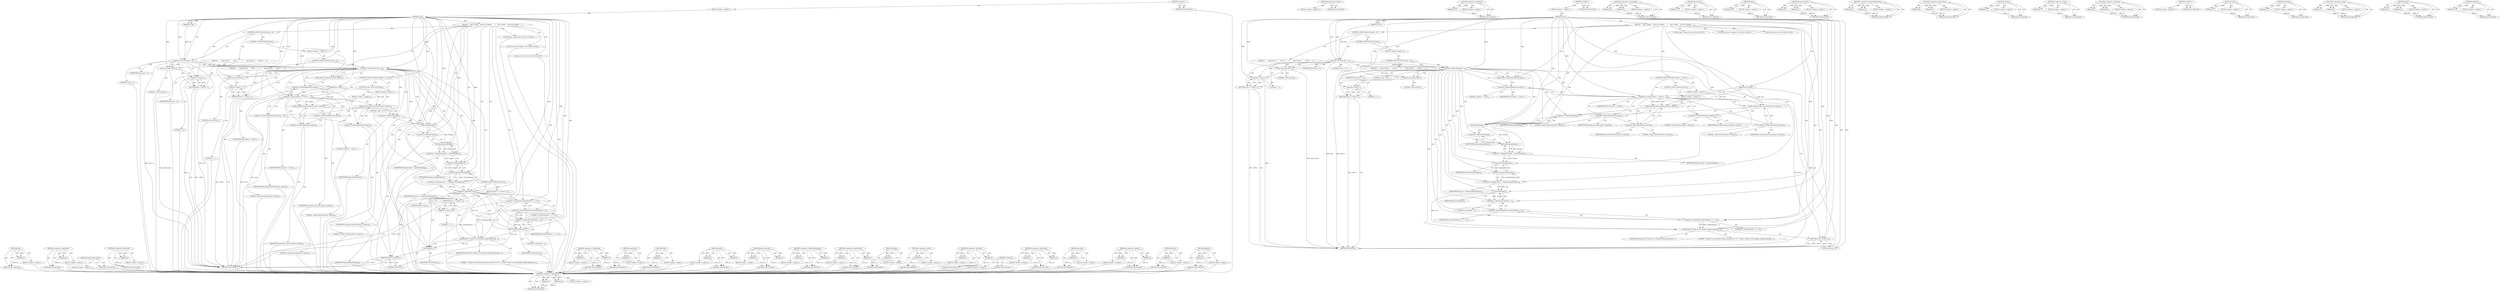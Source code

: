 digraph "gmtime" {
vulnerable_177 [label=<(METHOD,&lt;operator&gt;.subtraction)>];
vulnerable_178 [label=<(PARAM,p1)>];
vulnerable_179 [label=<(PARAM,p2)>];
vulnerable_180 [label=<(BLOCK,&lt;empty&gt;,&lt;empty&gt;)>];
vulnerable_181 [label=<(METHOD_RETURN,ANY)>];
vulnerable_134 [label=<(METHOD,build_needs_escape)>];
vulnerable_135 [label=<(BLOCK,&lt;empty&gt;,&lt;empty&gt;)>];
vulnerable_136 [label=<(METHOD_RETURN,ANY)>];
vulnerable_156 [label=<(METHOD,&lt;operator&gt;.addressOf)>];
vulnerable_157 [label=<(PARAM,p1)>];
vulnerable_158 [label=<(BLOCK,&lt;empty&gt;,&lt;empty&gt;)>];
vulnerable_159 [label=<(METHOD_RETURN,ANY)>];
vulnerable_6 [label=<(METHOD,&lt;global&gt;)<SUB>1</SUB>>];
vulnerable_7 [label=<(BLOCK,&lt;empty&gt;,&lt;empty&gt;)<SUB>1</SUB>>];
vulnerable_8 [label=<(METHOD,main)<SUB>1</SUB>>];
vulnerable_9 [label=<(PARAM,int argc)<SUB>1</SUB>>];
vulnerable_10 [label=<(PARAM,char *argv[])<SUB>1</SUB>>];
vulnerable_11 [label=<(BLOCK,{
    time_t timep;
    struct tm *timeptr;
   ...,{
    time_t timep;
    struct tm *timeptr;
   ...)<SUB>2</SUB>>];
vulnerable_12 [label="<(LOCAL,time_t timep: time_t)<SUB>3</SUB>>"];
vulnerable_13 [label="<(LOCAL,struct tm* timeptr: tm*)<SUB>4</SUB>>"];
vulnerable_14 [label="<(LOCAL,char* now: char*)<SUB>5</SUB>>"];
vulnerable_15 [label=<(CONTROL_STRUCTURE,IF,if (argc &lt; 3))<SUB>7</SUB>>];
vulnerable_16 [label=<(&lt;operator&gt;.lessThan,argc &lt; 3)<SUB>7</SUB>>];
vulnerable_17 [label=<(IDENTIFIER,argc,argc &lt; 3)<SUB>7</SUB>>];
vulnerable_18 [label=<(LITERAL,3,argc &lt; 3)<SUB>7</SUB>>];
vulnerable_19 [label=<(BLOCK,{
        send_error(1);
        return -1;
    },{
        send_error(1);
        return -1;
    })<SUB>7</SUB>>];
vulnerable_20 [label=<(send_error,send_error(1))<SUB>8</SUB>>];
vulnerable_21 [label=<(LITERAL,1,send_error(1))<SUB>8</SUB>>];
vulnerable_22 [label=<(RETURN,return -1;,return -1;)<SUB>9</SUB>>];
vulnerable_23 [label=<(&lt;operator&gt;.minus,-1)<SUB>9</SUB>>];
vulnerable_24 [label=<(LITERAL,1,-1)<SUB>9</SUB>>];
vulnerable_25 [label=<(CONTROL_STRUCTURE,ELSE,else)<SUB>10</SUB>>];
vulnerable_26 [label=<(BLOCK,&lt;empty&gt;,&lt;empty&gt;)<SUB>10</SUB>>];
vulnerable_27 [label=<(CONTROL_STRUCTURE,IF,if (argc &gt; 3))<SUB>10</SUB>>];
vulnerable_28 [label=<(&lt;operator&gt;.greaterThan,argc &gt; 3)<SUB>10</SUB>>];
vulnerable_29 [label=<(IDENTIFIER,argc,argc &gt; 3)<SUB>10</SUB>>];
vulnerable_30 [label=<(LITERAL,3,argc &gt; 3)<SUB>10</SUB>>];
vulnerable_31 [label=<(BLOCK,{
        send_error(5);
        return -1;
    },{
        send_error(5);
        return -1;
    })<SUB>10</SUB>>];
vulnerable_32 [label=<(send_error,send_error(5))<SUB>11</SUB>>];
vulnerable_33 [label=<(LITERAL,5,send_error(5))<SUB>11</SUB>>];
vulnerable_34 [label=<(RETURN,return -1;,return -1;)<SUB>12</SUB>>];
vulnerable_35 [label=<(&lt;operator&gt;.minus,-1)<SUB>12</SUB>>];
vulnerable_36 [label=<(LITERAL,1,-1)<SUB>12</SUB>>];
vulnerable_37 [label=<(build_needs_escape,build_needs_escape())<SUB>15</SUB>>];
vulnerable_38 [label=<(CONTROL_STRUCTURE,IF,if (argv[2] == NULL))<SUB>17</SUB>>];
vulnerable_39 [label=<(&lt;operator&gt;.equals,argv[2] == NULL)<SUB>17</SUB>>];
vulnerable_40 [label=<(&lt;operator&gt;.indirectIndexAccess,argv[2])<SUB>17</SUB>>];
vulnerable_41 [label=<(IDENTIFIER,argv,argv[2] == NULL)<SUB>17</SUB>>];
vulnerable_42 [label=<(LITERAL,2,argv[2] == NULL)<SUB>17</SUB>>];
vulnerable_43 [label=<(IDENTIFIER,NULL,argv[2] == NULL)<SUB>17</SUB>>];
vulnerable_44 [label=<(BLOCK,&lt;empty&gt;,&lt;empty&gt;)<SUB>18</SUB>>];
vulnerable_45 [label=<(index_directory,index_directory(argv[1], argv[1]))<SUB>18</SUB>>];
vulnerable_46 [label=<(&lt;operator&gt;.indirectIndexAccess,argv[1])<SUB>18</SUB>>];
vulnerable_47 [label=<(IDENTIFIER,argv,index_directory(argv[1], argv[1]))<SUB>18</SUB>>];
vulnerable_48 [label=<(LITERAL,1,index_directory(argv[1], argv[1]))<SUB>18</SUB>>];
vulnerable_49 [label=<(&lt;operator&gt;.indirectIndexAccess,argv[1])<SUB>18</SUB>>];
vulnerable_50 [label=<(IDENTIFIER,argv,index_directory(argv[1], argv[1]))<SUB>18</SUB>>];
vulnerable_51 [label=<(LITERAL,1,index_directory(argv[1], argv[1]))<SUB>18</SUB>>];
vulnerable_52 [label=<(CONTROL_STRUCTURE,ELSE,else)<SUB>20</SUB>>];
vulnerable_53 [label=<(BLOCK,&lt;empty&gt;,&lt;empty&gt;)<SUB>20</SUB>>];
vulnerable_54 [label=<(index_directory,index_directory(argv[1], argv[2]))<SUB>20</SUB>>];
vulnerable_55 [label=<(&lt;operator&gt;.indirectIndexAccess,argv[1])<SUB>20</SUB>>];
vulnerable_56 [label=<(IDENTIFIER,argv,index_directory(argv[1], argv[2]))<SUB>20</SUB>>];
vulnerable_57 [label=<(LITERAL,1,index_directory(argv[1], argv[2]))<SUB>20</SUB>>];
vulnerable_58 [label=<(&lt;operator&gt;.indirectIndexAccess,argv[2])<SUB>20</SUB>>];
vulnerable_59 [label=<(IDENTIFIER,argv,index_directory(argv[1], argv[2]))<SUB>20</SUB>>];
vulnerable_60 [label=<(LITERAL,2,index_directory(argv[1], argv[2]))<SUB>20</SUB>>];
vulnerable_61 [label=<(time,time(&amp;timep))<SUB>22</SUB>>];
vulnerable_62 [label=<(&lt;operator&gt;.addressOf,&amp;timep)<SUB>22</SUB>>];
vulnerable_63 [label=<(IDENTIFIER,timep,time(&amp;timep))<SUB>22</SUB>>];
vulnerable_64 [label=<(&lt;operator&gt;.assignment,timeptr = gmtime(&amp;timep))<SUB>26</SUB>>];
vulnerable_65 [label=<(IDENTIFIER,timeptr,timeptr = gmtime(&amp;timep))<SUB>26</SUB>>];
vulnerable_66 [label=<(gmtime,gmtime(&amp;timep))<SUB>26</SUB>>];
vulnerable_67 [label=<(&lt;operator&gt;.addressOf,&amp;timep)<SUB>26</SUB>>];
vulnerable_68 [label=<(IDENTIFIER,timep,gmtime(&amp;timep))<SUB>26</SUB>>];
vulnerable_69 [label=<(&lt;operator&gt;.assignment,now = strdup(asctime(timeptr)))<SUB>28</SUB>>];
vulnerable_70 [label=<(IDENTIFIER,now,now = strdup(asctime(timeptr)))<SUB>28</SUB>>];
vulnerable_71 [label=<(strdup,strdup(asctime(timeptr)))<SUB>28</SUB>>];
vulnerable_72 [label=<(asctime,asctime(timeptr))<SUB>28</SUB>>];
vulnerable_73 [label=<(IDENTIFIER,timeptr,asctime(timeptr))<SUB>28</SUB>>];
vulnerable_74 [label=<(&lt;operator&gt;.assignment,now[strlen(now) - 1] = '\0')<SUB>29</SUB>>];
vulnerable_75 [label=<(&lt;operator&gt;.indirectIndexAccess,now[strlen(now) - 1])<SUB>29</SUB>>];
vulnerable_76 [label=<(IDENTIFIER,now,now[strlen(now) - 1] = '\0')<SUB>29</SUB>>];
vulnerable_77 [label=<(&lt;operator&gt;.subtraction,strlen(now) - 1)<SUB>29</SUB>>];
vulnerable_78 [label=<(strlen,strlen(now))<SUB>29</SUB>>];
vulnerable_79 [label=<(IDENTIFIER,now,strlen(now))<SUB>29</SUB>>];
vulnerable_80 [label=<(LITERAL,1,strlen(now) - 1)<SUB>29</SUB>>];
vulnerable_81 [label=<(LITERAL,'\0',now[strlen(now) - 1] = '\0')<SUB>29</SUB>>];
vulnerable_82 [label=<(printf,printf(&quot;&lt;/table&gt;\n&lt;hr noshade&gt;\nIndex generated...)<SUB>35</SUB>>];
vulnerable_83 [label=<(LITERAL,&quot;&lt;/table&gt;\n&lt;hr noshade&gt;\nIndex generated %s UTC...,printf(&quot;&lt;/table&gt;\n&lt;hr noshade&gt;\nIndex generated...)<SUB>35</SUB>>];
vulnerable_84 [label=<(IDENTIFIER,now,printf(&quot;&lt;/table&gt;\n&lt;hr noshade&gt;\nIndex generated...)<SUB>37</SUB>>];
vulnerable_85 [label=<(RETURN,return 0;,return 0;)<SUB>39</SUB>>];
vulnerable_86 [label=<(LITERAL,0,return 0;)<SUB>39</SUB>>];
vulnerable_87 [label=<(METHOD_RETURN,int)<SUB>1</SUB>>];
vulnerable_89 [label=<(METHOD_RETURN,ANY)<SUB>1</SUB>>];
vulnerable_160 [label=<(METHOD,&lt;operator&gt;.assignment)>];
vulnerable_161 [label=<(PARAM,p1)>];
vulnerable_162 [label=<(PARAM,p2)>];
vulnerable_163 [label=<(BLOCK,&lt;empty&gt;,&lt;empty&gt;)>];
vulnerable_164 [label=<(METHOD_RETURN,ANY)>];
vulnerable_121 [label=<(METHOD,send_error)>];
vulnerable_122 [label=<(PARAM,p1)>];
vulnerable_123 [label=<(BLOCK,&lt;empty&gt;,&lt;empty&gt;)>];
vulnerable_124 [label=<(METHOD_RETURN,ANY)>];
vulnerable_152 [label=<(METHOD,time)>];
vulnerable_153 [label=<(PARAM,p1)>];
vulnerable_154 [label=<(BLOCK,&lt;empty&gt;,&lt;empty&gt;)>];
vulnerable_155 [label=<(METHOD_RETURN,ANY)>];
vulnerable_147 [label=<(METHOD,index_directory)>];
vulnerable_148 [label=<(PARAM,p1)>];
vulnerable_149 [label=<(PARAM,p2)>];
vulnerable_150 [label=<(BLOCK,&lt;empty&gt;,&lt;empty&gt;)>];
vulnerable_151 [label=<(METHOD_RETURN,ANY)>];
vulnerable_142 [label=<(METHOD,&lt;operator&gt;.indirectIndexAccess)>];
vulnerable_143 [label=<(PARAM,p1)>];
vulnerable_144 [label=<(PARAM,p2)>];
vulnerable_145 [label=<(BLOCK,&lt;empty&gt;,&lt;empty&gt;)>];
vulnerable_146 [label=<(METHOD_RETURN,ANY)>];
vulnerable_129 [label=<(METHOD,&lt;operator&gt;.greaterThan)>];
vulnerable_130 [label=<(PARAM,p1)>];
vulnerable_131 [label=<(PARAM,p2)>];
vulnerable_132 [label=<(BLOCK,&lt;empty&gt;,&lt;empty&gt;)>];
vulnerable_133 [label=<(METHOD_RETURN,ANY)>];
vulnerable_169 [label=<(METHOD,strdup)>];
vulnerable_170 [label=<(PARAM,p1)>];
vulnerable_171 [label=<(BLOCK,&lt;empty&gt;,&lt;empty&gt;)>];
vulnerable_172 [label=<(METHOD_RETURN,ANY)>];
vulnerable_125 [label=<(METHOD,&lt;operator&gt;.minus)>];
vulnerable_126 [label=<(PARAM,p1)>];
vulnerable_127 [label=<(BLOCK,&lt;empty&gt;,&lt;empty&gt;)>];
vulnerable_128 [label=<(METHOD_RETURN,ANY)>];
vulnerable_116 [label=<(METHOD,&lt;operator&gt;.lessThan)>];
vulnerable_117 [label=<(PARAM,p1)>];
vulnerable_118 [label=<(PARAM,p2)>];
vulnerable_119 [label=<(BLOCK,&lt;empty&gt;,&lt;empty&gt;)>];
vulnerable_120 [label=<(METHOD_RETURN,ANY)>];
vulnerable_110 [label=<(METHOD,&lt;global&gt;)<SUB>1</SUB>>];
vulnerable_111 [label=<(BLOCK,&lt;empty&gt;,&lt;empty&gt;)>];
vulnerable_112 [label=<(METHOD_RETURN,ANY)>];
vulnerable_182 [label=<(METHOD,strlen)>];
vulnerable_183 [label=<(PARAM,p1)>];
vulnerable_184 [label=<(BLOCK,&lt;empty&gt;,&lt;empty&gt;)>];
vulnerable_185 [label=<(METHOD_RETURN,ANY)>];
vulnerable_173 [label=<(METHOD,asctime)>];
vulnerable_174 [label=<(PARAM,p1)>];
vulnerable_175 [label=<(BLOCK,&lt;empty&gt;,&lt;empty&gt;)>];
vulnerable_176 [label=<(METHOD_RETURN,ANY)>];
vulnerable_137 [label=<(METHOD,&lt;operator&gt;.equals)>];
vulnerable_138 [label=<(PARAM,p1)>];
vulnerable_139 [label=<(PARAM,p2)>];
vulnerable_140 [label=<(BLOCK,&lt;empty&gt;,&lt;empty&gt;)>];
vulnerable_141 [label=<(METHOD_RETURN,ANY)>];
vulnerable_186 [label=<(METHOD,printf)>];
vulnerable_187 [label=<(PARAM,p1)>];
vulnerable_188 [label=<(PARAM,p2)>];
vulnerable_189 [label=<(BLOCK,&lt;empty&gt;,&lt;empty&gt;)>];
vulnerable_190 [label=<(METHOD_RETURN,ANY)>];
vulnerable_165 [label=<(METHOD,gmtime)>];
vulnerable_166 [label=<(PARAM,p1)>];
vulnerable_167 [label=<(BLOCK,&lt;empty&gt;,&lt;empty&gt;)>];
vulnerable_168 [label=<(METHOD_RETURN,ANY)>];
fixed_204 [label=<(METHOD,free)>];
fixed_205 [label=<(PARAM,p1)>];
fixed_206 [label=<(BLOCK,&lt;empty&gt;,&lt;empty&gt;)>];
fixed_207 [label=<(METHOD_RETURN,ANY)>];
fixed_186 [label=<(METHOD,&lt;operator&gt;.logicalNot)>];
fixed_187 [label=<(PARAM,p1)>];
fixed_188 [label=<(BLOCK,&lt;empty&gt;,&lt;empty&gt;)>];
fixed_189 [label=<(METHOD_RETURN,ANY)>];
fixed_143 [label=<(METHOD,build_needs_escape)>];
fixed_144 [label=<(BLOCK,&lt;empty&gt;,&lt;empty&gt;)>];
fixed_145 [label=<(METHOD_RETURN,ANY)>];
fixed_165 [label=<(METHOD,&lt;operator&gt;.addressOf)>];
fixed_166 [label=<(PARAM,p1)>];
fixed_167 [label=<(BLOCK,&lt;empty&gt;,&lt;empty&gt;)>];
fixed_168 [label=<(METHOD_RETURN,ANY)>];
fixed_6 [label=<(METHOD,&lt;global&gt;)<SUB>1</SUB>>];
fixed_7 [label=<(BLOCK,&lt;empty&gt;,&lt;empty&gt;)<SUB>1</SUB>>];
fixed_8 [label=<(METHOD,main)<SUB>1</SUB>>];
fixed_9 [label=<(PARAM,int argc)<SUB>1</SUB>>];
fixed_10 [label=<(PARAM,char *argv[])<SUB>1</SUB>>];
fixed_11 [label=<(BLOCK,{
    time_t timep;
    struct tm *timeptr;
   ...,{
    time_t timep;
    struct tm *timeptr;
   ...)<SUB>2</SUB>>];
fixed_12 [label="<(LOCAL,time_t timep: time_t)<SUB>3</SUB>>"];
fixed_13 [label="<(LOCAL,struct tm* timeptr: tm*)<SUB>4</SUB>>"];
fixed_14 [label="<(LOCAL,char* now: char*)<SUB>5</SUB>>"];
fixed_15 [label=<(CONTROL_STRUCTURE,IF,if (argc &lt; 3))<SUB>7</SUB>>];
fixed_16 [label=<(&lt;operator&gt;.lessThan,argc &lt; 3)<SUB>7</SUB>>];
fixed_17 [label=<(IDENTIFIER,argc,argc &lt; 3)<SUB>7</SUB>>];
fixed_18 [label=<(LITERAL,3,argc &lt; 3)<SUB>7</SUB>>];
fixed_19 [label=<(BLOCK,{
        send_error(1);
        return -1;
    },{
        send_error(1);
        return -1;
    })<SUB>7</SUB>>];
fixed_20 [label=<(send_error,send_error(1))<SUB>8</SUB>>];
fixed_21 [label=<(LITERAL,1,send_error(1))<SUB>8</SUB>>];
fixed_22 [label=<(RETURN,return -1;,return -1;)<SUB>9</SUB>>];
fixed_23 [label=<(&lt;operator&gt;.minus,-1)<SUB>9</SUB>>];
fixed_24 [label=<(LITERAL,1,-1)<SUB>9</SUB>>];
fixed_25 [label=<(CONTROL_STRUCTURE,ELSE,else)<SUB>10</SUB>>];
fixed_26 [label=<(BLOCK,&lt;empty&gt;,&lt;empty&gt;)<SUB>10</SUB>>];
fixed_27 [label=<(CONTROL_STRUCTURE,IF,if (argc &gt; 3))<SUB>10</SUB>>];
fixed_28 [label=<(&lt;operator&gt;.greaterThan,argc &gt; 3)<SUB>10</SUB>>];
fixed_29 [label=<(IDENTIFIER,argc,argc &gt; 3)<SUB>10</SUB>>];
fixed_30 [label=<(LITERAL,3,argc &gt; 3)<SUB>10</SUB>>];
fixed_31 [label=<(BLOCK,{
        send_error(5);
        return -1;
    },{
        send_error(5);
        return -1;
    })<SUB>10</SUB>>];
fixed_32 [label=<(send_error,send_error(5))<SUB>11</SUB>>];
fixed_33 [label=<(LITERAL,5,send_error(5))<SUB>11</SUB>>];
fixed_34 [label=<(RETURN,return -1;,return -1;)<SUB>12</SUB>>];
fixed_35 [label=<(&lt;operator&gt;.minus,-1)<SUB>12</SUB>>];
fixed_36 [label=<(LITERAL,1,-1)<SUB>12</SUB>>];
fixed_37 [label=<(build_needs_escape,build_needs_escape())<SUB>15</SUB>>];
fixed_38 [label=<(CONTROL_STRUCTURE,IF,if (argv[2] == NULL))<SUB>17</SUB>>];
fixed_39 [label=<(&lt;operator&gt;.equals,argv[2] == NULL)<SUB>17</SUB>>];
fixed_40 [label=<(&lt;operator&gt;.indirectIndexAccess,argv[2])<SUB>17</SUB>>];
fixed_41 [label=<(IDENTIFIER,argv,argv[2] == NULL)<SUB>17</SUB>>];
fixed_42 [label=<(LITERAL,2,argv[2] == NULL)<SUB>17</SUB>>];
fixed_43 [label=<(IDENTIFIER,NULL,argv[2] == NULL)<SUB>17</SUB>>];
fixed_44 [label=<(BLOCK,&lt;empty&gt;,&lt;empty&gt;)<SUB>18</SUB>>];
fixed_45 [label=<(index_directory,index_directory(argv[1], argv[1]))<SUB>18</SUB>>];
fixed_46 [label=<(&lt;operator&gt;.indirectIndexAccess,argv[1])<SUB>18</SUB>>];
fixed_47 [label=<(IDENTIFIER,argv,index_directory(argv[1], argv[1]))<SUB>18</SUB>>];
fixed_48 [label=<(LITERAL,1,index_directory(argv[1], argv[1]))<SUB>18</SUB>>];
fixed_49 [label=<(&lt;operator&gt;.indirectIndexAccess,argv[1])<SUB>18</SUB>>];
fixed_50 [label=<(IDENTIFIER,argv,index_directory(argv[1], argv[1]))<SUB>18</SUB>>];
fixed_51 [label=<(LITERAL,1,index_directory(argv[1], argv[1]))<SUB>18</SUB>>];
fixed_52 [label=<(CONTROL_STRUCTURE,ELSE,else)<SUB>20</SUB>>];
fixed_53 [label=<(BLOCK,&lt;empty&gt;,&lt;empty&gt;)<SUB>20</SUB>>];
fixed_54 [label=<(index_directory,index_directory(argv[1], argv[2]))<SUB>20</SUB>>];
fixed_55 [label=<(&lt;operator&gt;.indirectIndexAccess,argv[1])<SUB>20</SUB>>];
fixed_56 [label=<(IDENTIFIER,argv,index_directory(argv[1], argv[2]))<SUB>20</SUB>>];
fixed_57 [label=<(LITERAL,1,index_directory(argv[1], argv[2]))<SUB>20</SUB>>];
fixed_58 [label=<(&lt;operator&gt;.indirectIndexAccess,argv[2])<SUB>20</SUB>>];
fixed_59 [label=<(IDENTIFIER,argv,index_directory(argv[1], argv[2]))<SUB>20</SUB>>];
fixed_60 [label=<(LITERAL,2,index_directory(argv[1], argv[2]))<SUB>20</SUB>>];
fixed_61 [label=<(time,time(&amp;timep))<SUB>22</SUB>>];
fixed_62 [label=<(&lt;operator&gt;.addressOf,&amp;timep)<SUB>22</SUB>>];
fixed_63 [label=<(IDENTIFIER,timep,time(&amp;timep))<SUB>22</SUB>>];
fixed_64 [label=<(&lt;operator&gt;.assignment,timeptr = gmtime(&amp;timep))<SUB>26</SUB>>];
fixed_65 [label=<(IDENTIFIER,timeptr,timeptr = gmtime(&amp;timep))<SUB>26</SUB>>];
fixed_66 [label=<(gmtime,gmtime(&amp;timep))<SUB>26</SUB>>];
fixed_67 [label=<(&lt;operator&gt;.addressOf,&amp;timep)<SUB>26</SUB>>];
fixed_68 [label=<(IDENTIFIER,timep,gmtime(&amp;timep))<SUB>26</SUB>>];
fixed_69 [label=<(&lt;operator&gt;.assignment,now = strdup(asctime(timeptr)))<SUB>28</SUB>>];
fixed_70 [label=<(IDENTIFIER,now,now = strdup(asctime(timeptr)))<SUB>28</SUB>>];
fixed_71 [label=<(strdup,strdup(asctime(timeptr)))<SUB>28</SUB>>];
fixed_72 [label=<(asctime,asctime(timeptr))<SUB>28</SUB>>];
fixed_73 [label=<(IDENTIFIER,timeptr,asctime(timeptr))<SUB>28</SUB>>];
fixed_74 [label=<(CONTROL_STRUCTURE,IF,if (!now))<SUB>29</SUB>>];
fixed_75 [label=<(&lt;operator&gt;.logicalNot,!now)<SUB>29</SUB>>];
fixed_76 [label=<(IDENTIFIER,now,!now)<SUB>29</SUB>>];
fixed_77 [label=<(BLOCK,{
		return -1;
	},{
		return -1;
	})<SUB>29</SUB>>];
fixed_78 [label=<(RETURN,return -1;,return -1;)<SUB>30</SUB>>];
fixed_79 [label=<(&lt;operator&gt;.minus,-1)<SUB>30</SUB>>];
fixed_80 [label=<(LITERAL,1,-1)<SUB>30</SUB>>];
fixed_81 [label=<(&lt;operator&gt;.assignment,now[strlen(now) - 1] = '\0')<SUB>32</SUB>>];
fixed_82 [label=<(&lt;operator&gt;.indirectIndexAccess,now[strlen(now) - 1])<SUB>32</SUB>>];
fixed_83 [label=<(IDENTIFIER,now,now[strlen(now) - 1] = '\0')<SUB>32</SUB>>];
fixed_84 [label=<(&lt;operator&gt;.subtraction,strlen(now) - 1)<SUB>32</SUB>>];
fixed_85 [label=<(strlen,strlen(now))<SUB>32</SUB>>];
fixed_86 [label=<(IDENTIFIER,now,strlen(now))<SUB>32</SUB>>];
fixed_87 [label=<(LITERAL,1,strlen(now) - 1)<SUB>32</SUB>>];
fixed_88 [label=<(LITERAL,'\0',now[strlen(now) - 1] = '\0')<SUB>32</SUB>>];
fixed_89 [label=<(printf,printf(&quot;&lt;/table&gt;\n&lt;hr noshade&gt;\nIndex generated...)<SUB>38</SUB>>];
fixed_90 [label=<(LITERAL,&quot;&lt;/table&gt;\n&lt;hr noshade&gt;\nIndex generated %s UTC...,printf(&quot;&lt;/table&gt;\n&lt;hr noshade&gt;\nIndex generated...)<SUB>38</SUB>>];
fixed_91 [label=<(IDENTIFIER,now,printf(&quot;&lt;/table&gt;\n&lt;hr noshade&gt;\nIndex generated...)<SUB>40</SUB>>];
fixed_92 [label=<(free,free(now))<SUB>42</SUB>>];
fixed_93 [label=<(IDENTIFIER,now,free(now))<SUB>42</SUB>>];
fixed_94 [label=<(RETURN,return 0;,return 0;)<SUB>43</SUB>>];
fixed_95 [label=<(LITERAL,0,return 0;)<SUB>43</SUB>>];
fixed_96 [label=<(METHOD_RETURN,int)<SUB>1</SUB>>];
fixed_98 [label=<(METHOD_RETURN,ANY)<SUB>1</SUB>>];
fixed_169 [label=<(METHOD,&lt;operator&gt;.assignment)>];
fixed_170 [label=<(PARAM,p1)>];
fixed_171 [label=<(PARAM,p2)>];
fixed_172 [label=<(BLOCK,&lt;empty&gt;,&lt;empty&gt;)>];
fixed_173 [label=<(METHOD_RETURN,ANY)>];
fixed_130 [label=<(METHOD,send_error)>];
fixed_131 [label=<(PARAM,p1)>];
fixed_132 [label=<(BLOCK,&lt;empty&gt;,&lt;empty&gt;)>];
fixed_133 [label=<(METHOD_RETURN,ANY)>];
fixed_161 [label=<(METHOD,time)>];
fixed_162 [label=<(PARAM,p1)>];
fixed_163 [label=<(BLOCK,&lt;empty&gt;,&lt;empty&gt;)>];
fixed_164 [label=<(METHOD_RETURN,ANY)>];
fixed_199 [label=<(METHOD,printf)>];
fixed_200 [label=<(PARAM,p1)>];
fixed_201 [label=<(PARAM,p2)>];
fixed_202 [label=<(BLOCK,&lt;empty&gt;,&lt;empty&gt;)>];
fixed_203 [label=<(METHOD_RETURN,ANY)>];
fixed_156 [label=<(METHOD,index_directory)>];
fixed_157 [label=<(PARAM,p1)>];
fixed_158 [label=<(PARAM,p2)>];
fixed_159 [label=<(BLOCK,&lt;empty&gt;,&lt;empty&gt;)>];
fixed_160 [label=<(METHOD_RETURN,ANY)>];
fixed_151 [label=<(METHOD,&lt;operator&gt;.indirectIndexAccess)>];
fixed_152 [label=<(PARAM,p1)>];
fixed_153 [label=<(PARAM,p2)>];
fixed_154 [label=<(BLOCK,&lt;empty&gt;,&lt;empty&gt;)>];
fixed_155 [label=<(METHOD_RETURN,ANY)>];
fixed_138 [label=<(METHOD,&lt;operator&gt;.greaterThan)>];
fixed_139 [label=<(PARAM,p1)>];
fixed_140 [label=<(PARAM,p2)>];
fixed_141 [label=<(BLOCK,&lt;empty&gt;,&lt;empty&gt;)>];
fixed_142 [label=<(METHOD_RETURN,ANY)>];
fixed_178 [label=<(METHOD,strdup)>];
fixed_179 [label=<(PARAM,p1)>];
fixed_180 [label=<(BLOCK,&lt;empty&gt;,&lt;empty&gt;)>];
fixed_181 [label=<(METHOD_RETURN,ANY)>];
fixed_134 [label=<(METHOD,&lt;operator&gt;.minus)>];
fixed_135 [label=<(PARAM,p1)>];
fixed_136 [label=<(BLOCK,&lt;empty&gt;,&lt;empty&gt;)>];
fixed_137 [label=<(METHOD_RETURN,ANY)>];
fixed_125 [label=<(METHOD,&lt;operator&gt;.lessThan)>];
fixed_126 [label=<(PARAM,p1)>];
fixed_127 [label=<(PARAM,p2)>];
fixed_128 [label=<(BLOCK,&lt;empty&gt;,&lt;empty&gt;)>];
fixed_129 [label=<(METHOD_RETURN,ANY)>];
fixed_119 [label=<(METHOD,&lt;global&gt;)<SUB>1</SUB>>];
fixed_120 [label=<(BLOCK,&lt;empty&gt;,&lt;empty&gt;)>];
fixed_121 [label=<(METHOD_RETURN,ANY)>];
fixed_190 [label=<(METHOD,&lt;operator&gt;.subtraction)>];
fixed_191 [label=<(PARAM,p1)>];
fixed_192 [label=<(PARAM,p2)>];
fixed_193 [label=<(BLOCK,&lt;empty&gt;,&lt;empty&gt;)>];
fixed_194 [label=<(METHOD_RETURN,ANY)>];
fixed_182 [label=<(METHOD,asctime)>];
fixed_183 [label=<(PARAM,p1)>];
fixed_184 [label=<(BLOCK,&lt;empty&gt;,&lt;empty&gt;)>];
fixed_185 [label=<(METHOD_RETURN,ANY)>];
fixed_146 [label=<(METHOD,&lt;operator&gt;.equals)>];
fixed_147 [label=<(PARAM,p1)>];
fixed_148 [label=<(PARAM,p2)>];
fixed_149 [label=<(BLOCK,&lt;empty&gt;,&lt;empty&gt;)>];
fixed_150 [label=<(METHOD_RETURN,ANY)>];
fixed_195 [label=<(METHOD,strlen)>];
fixed_196 [label=<(PARAM,p1)>];
fixed_197 [label=<(BLOCK,&lt;empty&gt;,&lt;empty&gt;)>];
fixed_198 [label=<(METHOD_RETURN,ANY)>];
fixed_174 [label=<(METHOD,gmtime)>];
fixed_175 [label=<(PARAM,p1)>];
fixed_176 [label=<(BLOCK,&lt;empty&gt;,&lt;empty&gt;)>];
fixed_177 [label=<(METHOD_RETURN,ANY)>];
vulnerable_177 -> vulnerable_178  [key=0, label="AST: "];
vulnerable_177 -> vulnerable_178  [key=1, label="DDG: "];
vulnerable_177 -> vulnerable_180  [key=0, label="AST: "];
vulnerable_177 -> vulnerable_179  [key=0, label="AST: "];
vulnerable_177 -> vulnerable_179  [key=1, label="DDG: "];
vulnerable_177 -> vulnerable_181  [key=0, label="AST: "];
vulnerable_177 -> vulnerable_181  [key=1, label="CFG: "];
vulnerable_178 -> vulnerable_181  [key=0, label="DDG: p1"];
vulnerable_179 -> vulnerable_181  [key=0, label="DDG: p2"];
vulnerable_134 -> vulnerable_135  [key=0, label="AST: "];
vulnerable_134 -> vulnerable_136  [key=0, label="AST: "];
vulnerable_134 -> vulnerable_136  [key=1, label="CFG: "];
vulnerable_156 -> vulnerable_157  [key=0, label="AST: "];
vulnerable_156 -> vulnerable_157  [key=1, label="DDG: "];
vulnerable_156 -> vulnerable_158  [key=0, label="AST: "];
vulnerable_156 -> vulnerable_159  [key=0, label="AST: "];
vulnerable_156 -> vulnerable_159  [key=1, label="CFG: "];
vulnerable_157 -> vulnerable_159  [key=0, label="DDG: p1"];
vulnerable_6 -> vulnerable_7  [key=0, label="AST: "];
vulnerable_6 -> vulnerable_89  [key=0, label="AST: "];
vulnerable_6 -> vulnerable_89  [key=1, label="CFG: "];
vulnerable_7 -> vulnerable_8  [key=0, label="AST: "];
vulnerable_8 -> vulnerable_9  [key=0, label="AST: "];
vulnerable_8 -> vulnerable_9  [key=1, label="DDG: "];
vulnerable_8 -> vulnerable_10  [key=0, label="AST: "];
vulnerable_8 -> vulnerable_10  [key=1, label="DDG: "];
vulnerable_8 -> vulnerable_11  [key=0, label="AST: "];
vulnerable_8 -> vulnerable_87  [key=0, label="AST: "];
vulnerable_8 -> vulnerable_16  [key=0, label="CFG: "];
vulnerable_8 -> vulnerable_16  [key=1, label="DDG: "];
vulnerable_8 -> vulnerable_37  [key=0, label="DDG: "];
vulnerable_8 -> vulnerable_74  [key=0, label="DDG: "];
vulnerable_8 -> vulnerable_85  [key=0, label="DDG: "];
vulnerable_8 -> vulnerable_61  [key=0, label="DDG: "];
vulnerable_8 -> vulnerable_82  [key=0, label="DDG: "];
vulnerable_8 -> vulnerable_86  [key=0, label="DDG: "];
vulnerable_8 -> vulnerable_39  [key=0, label="DDG: "];
vulnerable_8 -> vulnerable_66  [key=0, label="DDG: "];
vulnerable_8 -> vulnerable_20  [key=0, label="DDG: "];
vulnerable_8 -> vulnerable_72  [key=0, label="DDG: "];
vulnerable_8 -> vulnerable_77  [key=0, label="DDG: "];
vulnerable_8 -> vulnerable_23  [key=0, label="DDG: "];
vulnerable_8 -> vulnerable_78  [key=0, label="DDG: "];
vulnerable_8 -> vulnerable_28  [key=0, label="DDG: "];
vulnerable_8 -> vulnerable_32  [key=0, label="DDG: "];
vulnerable_8 -> vulnerable_35  [key=0, label="DDG: "];
vulnerable_9 -> vulnerable_16  [key=0, label="DDG: argc"];
vulnerable_10 -> vulnerable_87  [key=0, label="DDG: argv"];
vulnerable_10 -> vulnerable_39  [key=0, label="DDG: argv"];
vulnerable_10 -> vulnerable_45  [key=0, label="DDG: argv"];
vulnerable_10 -> vulnerable_54  [key=0, label="DDG: argv"];
vulnerable_11 -> vulnerable_12  [key=0, label="AST: "];
vulnerable_11 -> vulnerable_13  [key=0, label="AST: "];
vulnerable_11 -> vulnerable_14  [key=0, label="AST: "];
vulnerable_11 -> vulnerable_15  [key=0, label="AST: "];
vulnerable_11 -> vulnerable_37  [key=0, label="AST: "];
vulnerable_11 -> vulnerable_38  [key=0, label="AST: "];
vulnerable_11 -> vulnerable_61  [key=0, label="AST: "];
vulnerable_11 -> vulnerable_64  [key=0, label="AST: "];
vulnerable_11 -> vulnerable_69  [key=0, label="AST: "];
vulnerable_11 -> vulnerable_74  [key=0, label="AST: "];
vulnerable_11 -> vulnerable_82  [key=0, label="AST: "];
vulnerable_11 -> vulnerable_85  [key=0, label="AST: "];
vulnerable_15 -> vulnerable_16  [key=0, label="AST: "];
vulnerable_15 -> vulnerable_19  [key=0, label="AST: "];
vulnerable_15 -> vulnerable_25  [key=0, label="AST: "];
vulnerable_16 -> vulnerable_17  [key=0, label="AST: "];
vulnerable_16 -> vulnerable_18  [key=0, label="AST: "];
vulnerable_16 -> vulnerable_20  [key=0, label="CFG: "];
vulnerable_16 -> vulnerable_20  [key=1, label="CDG: "];
vulnerable_16 -> vulnerable_28  [key=0, label="CFG: "];
vulnerable_16 -> vulnerable_28  [key=1, label="DDG: argc"];
vulnerable_16 -> vulnerable_28  [key=2, label="CDG: "];
vulnerable_16 -> vulnerable_87  [key=0, label="DDG: argc"];
vulnerable_16 -> vulnerable_87  [key=1, label="DDG: argc &lt; 3"];
vulnerable_16 -> vulnerable_22  [key=0, label="CDG: "];
vulnerable_16 -> vulnerable_23  [key=0, label="CDG: "];
vulnerable_19 -> vulnerable_20  [key=0, label="AST: "];
vulnerable_19 -> vulnerable_22  [key=0, label="AST: "];
vulnerable_20 -> vulnerable_21  [key=0, label="AST: "];
vulnerable_20 -> vulnerable_23  [key=0, label="CFG: "];
vulnerable_20 -> vulnerable_87  [key=0, label="DDG: send_error(1)"];
vulnerable_22 -> vulnerable_23  [key=0, label="AST: "];
vulnerable_22 -> vulnerable_87  [key=0, label="CFG: "];
vulnerable_22 -> vulnerable_87  [key=1, label="DDG: &lt;RET&gt;"];
vulnerable_23 -> vulnerable_24  [key=0, label="AST: "];
vulnerable_23 -> vulnerable_22  [key=0, label="CFG: "];
vulnerable_23 -> vulnerable_22  [key=1, label="DDG: -1"];
vulnerable_23 -> vulnerable_87  [key=0, label="DDG: -1"];
vulnerable_25 -> vulnerable_26  [key=0, label="AST: "];
vulnerable_26 -> vulnerable_27  [key=0, label="AST: "];
vulnerable_27 -> vulnerable_28  [key=0, label="AST: "];
vulnerable_27 -> vulnerable_31  [key=0, label="AST: "];
vulnerable_28 -> vulnerable_29  [key=0, label="AST: "];
vulnerable_28 -> vulnerable_30  [key=0, label="AST: "];
vulnerable_28 -> vulnerable_37  [key=0, label="CFG: "];
vulnerable_28 -> vulnerable_37  [key=1, label="CDG: "];
vulnerable_28 -> vulnerable_32  [key=0, label="CFG: "];
vulnerable_28 -> vulnerable_32  [key=1, label="CDG: "];
vulnerable_28 -> vulnerable_34  [key=0, label="CDG: "];
vulnerable_28 -> vulnerable_77  [key=0, label="CDG: "];
vulnerable_28 -> vulnerable_64  [key=0, label="CDG: "];
vulnerable_28 -> vulnerable_66  [key=0, label="CDG: "];
vulnerable_28 -> vulnerable_75  [key=0, label="CDG: "];
vulnerable_28 -> vulnerable_85  [key=0, label="CDG: "];
vulnerable_28 -> vulnerable_72  [key=0, label="CDG: "];
vulnerable_28 -> vulnerable_69  [key=0, label="CDG: "];
vulnerable_28 -> vulnerable_67  [key=0, label="CDG: "];
vulnerable_28 -> vulnerable_74  [key=0, label="CDG: "];
vulnerable_28 -> vulnerable_40  [key=0, label="CDG: "];
vulnerable_28 -> vulnerable_35  [key=0, label="CDG: "];
vulnerable_28 -> vulnerable_82  [key=0, label="CDG: "];
vulnerable_28 -> vulnerable_61  [key=0, label="CDG: "];
vulnerable_28 -> vulnerable_71  [key=0, label="CDG: "];
vulnerable_28 -> vulnerable_78  [key=0, label="CDG: "];
vulnerable_28 -> vulnerable_62  [key=0, label="CDG: "];
vulnerable_28 -> vulnerable_39  [key=0, label="CDG: "];
vulnerable_31 -> vulnerable_32  [key=0, label="AST: "];
vulnerable_31 -> vulnerable_34  [key=0, label="AST: "];
vulnerable_32 -> vulnerable_33  [key=0, label="AST: "];
vulnerable_32 -> vulnerable_35  [key=0, label="CFG: "];
vulnerable_34 -> vulnerable_35  [key=0, label="AST: "];
vulnerable_34 -> vulnerable_87  [key=0, label="CFG: "];
vulnerable_34 -> vulnerable_87  [key=1, label="DDG: &lt;RET&gt;"];
vulnerable_35 -> vulnerable_36  [key=0, label="AST: "];
vulnerable_35 -> vulnerable_34  [key=0, label="CFG: "];
vulnerable_35 -> vulnerable_34  [key=1, label="DDG: -1"];
vulnerable_37 -> vulnerable_40  [key=0, label="CFG: "];
vulnerable_38 -> vulnerable_39  [key=0, label="AST: "];
vulnerable_38 -> vulnerable_44  [key=0, label="AST: "];
vulnerable_38 -> vulnerable_52  [key=0, label="AST: "];
vulnerable_39 -> vulnerable_40  [key=0, label="AST: "];
vulnerable_39 -> vulnerable_43  [key=0, label="AST: "];
vulnerable_39 -> vulnerable_46  [key=0, label="CFG: "];
vulnerable_39 -> vulnerable_46  [key=1, label="CDG: "];
vulnerable_39 -> vulnerable_55  [key=0, label="CFG: "];
vulnerable_39 -> vulnerable_55  [key=1, label="CDG: "];
vulnerable_39 -> vulnerable_87  [key=0, label="DDG: NULL"];
vulnerable_39 -> vulnerable_54  [key=0, label="DDG: argv[2]"];
vulnerable_39 -> vulnerable_54  [key=1, label="CDG: "];
vulnerable_39 -> vulnerable_49  [key=0, label="CDG: "];
vulnerable_39 -> vulnerable_45  [key=0, label="CDG: "];
vulnerable_39 -> vulnerable_58  [key=0, label="CDG: "];
vulnerable_40 -> vulnerable_41  [key=0, label="AST: "];
vulnerable_40 -> vulnerable_42  [key=0, label="AST: "];
vulnerable_40 -> vulnerable_39  [key=0, label="CFG: "];
vulnerable_44 -> vulnerable_45  [key=0, label="AST: "];
vulnerable_45 -> vulnerable_46  [key=0, label="AST: "];
vulnerable_45 -> vulnerable_49  [key=0, label="AST: "];
vulnerable_45 -> vulnerable_62  [key=0, label="CFG: "];
vulnerable_46 -> vulnerable_47  [key=0, label="AST: "];
vulnerable_46 -> vulnerable_48  [key=0, label="AST: "];
vulnerable_46 -> vulnerable_49  [key=0, label="CFG: "];
vulnerable_49 -> vulnerable_50  [key=0, label="AST: "];
vulnerable_49 -> vulnerable_51  [key=0, label="AST: "];
vulnerable_49 -> vulnerable_45  [key=0, label="CFG: "];
vulnerable_52 -> vulnerable_53  [key=0, label="AST: "];
vulnerable_53 -> vulnerable_54  [key=0, label="AST: "];
vulnerable_54 -> vulnerable_55  [key=0, label="AST: "];
vulnerable_54 -> vulnerable_58  [key=0, label="AST: "];
vulnerable_54 -> vulnerable_62  [key=0, label="CFG: "];
vulnerable_55 -> vulnerable_56  [key=0, label="AST: "];
vulnerable_55 -> vulnerable_57  [key=0, label="AST: "];
vulnerable_55 -> vulnerable_58  [key=0, label="CFG: "];
vulnerable_58 -> vulnerable_59  [key=0, label="AST: "];
vulnerable_58 -> vulnerable_60  [key=0, label="AST: "];
vulnerable_58 -> vulnerable_54  [key=0, label="CFG: "];
vulnerable_61 -> vulnerable_62  [key=0, label="AST: "];
vulnerable_61 -> vulnerable_67  [key=0, label="CFG: "];
vulnerable_61 -> vulnerable_66  [key=0, label="DDG: &amp;timep"];
vulnerable_62 -> vulnerable_63  [key=0, label="AST: "];
vulnerable_62 -> vulnerable_61  [key=0, label="CFG: "];
vulnerable_64 -> vulnerable_65  [key=0, label="AST: "];
vulnerable_64 -> vulnerable_66  [key=0, label="AST: "];
vulnerable_64 -> vulnerable_72  [key=0, label="CFG: "];
vulnerable_64 -> vulnerable_72  [key=1, label="DDG: timeptr"];
vulnerable_66 -> vulnerable_67  [key=0, label="AST: "];
vulnerable_66 -> vulnerable_64  [key=0, label="CFG: "];
vulnerable_66 -> vulnerable_64  [key=1, label="DDG: &amp;timep"];
vulnerable_67 -> vulnerable_68  [key=0, label="AST: "];
vulnerable_67 -> vulnerable_66  [key=0, label="CFG: "];
vulnerable_69 -> vulnerable_70  [key=0, label="AST: "];
vulnerable_69 -> vulnerable_71  [key=0, label="AST: "];
vulnerable_69 -> vulnerable_78  [key=0, label="CFG: "];
vulnerable_69 -> vulnerable_78  [key=1, label="DDG: now"];
vulnerable_71 -> vulnerable_72  [key=0, label="AST: "];
vulnerable_71 -> vulnerable_69  [key=0, label="CFG: "];
vulnerable_71 -> vulnerable_69  [key=1, label="DDG: asctime(timeptr)"];
vulnerable_72 -> vulnerable_73  [key=0, label="AST: "];
vulnerable_72 -> vulnerable_71  [key=0, label="CFG: "];
vulnerable_72 -> vulnerable_71  [key=1, label="DDG: timeptr"];
vulnerable_74 -> vulnerable_75  [key=0, label="AST: "];
vulnerable_74 -> vulnerable_81  [key=0, label="AST: "];
vulnerable_74 -> vulnerable_82  [key=0, label="CFG: "];
vulnerable_74 -> vulnerable_82  [key=1, label="DDG: now[strlen(now) - 1]"];
vulnerable_75 -> vulnerable_76  [key=0, label="AST: "];
vulnerable_75 -> vulnerable_77  [key=0, label="AST: "];
vulnerable_75 -> vulnerable_74  [key=0, label="CFG: "];
vulnerable_77 -> vulnerable_78  [key=0, label="AST: "];
vulnerable_77 -> vulnerable_80  [key=0, label="AST: "];
vulnerable_77 -> vulnerable_75  [key=0, label="CFG: "];
vulnerable_78 -> vulnerable_79  [key=0, label="AST: "];
vulnerable_78 -> vulnerable_77  [key=0, label="CFG: "];
vulnerable_78 -> vulnerable_77  [key=1, label="DDG: now"];
vulnerable_78 -> vulnerable_82  [key=0, label="DDG: now"];
vulnerable_82 -> vulnerable_83  [key=0, label="AST: "];
vulnerable_82 -> vulnerable_84  [key=0, label="AST: "];
vulnerable_82 -> vulnerable_85  [key=0, label="CFG: "];
vulnerable_85 -> vulnerable_86  [key=0, label="AST: "];
vulnerable_85 -> vulnerable_87  [key=0, label="CFG: "];
vulnerable_85 -> vulnerable_87  [key=1, label="DDG: &lt;RET&gt;"];
vulnerable_86 -> vulnerable_85  [key=0, label="DDG: 0"];
vulnerable_160 -> vulnerable_161  [key=0, label="AST: "];
vulnerable_160 -> vulnerable_161  [key=1, label="DDG: "];
vulnerable_160 -> vulnerable_163  [key=0, label="AST: "];
vulnerable_160 -> vulnerable_162  [key=0, label="AST: "];
vulnerable_160 -> vulnerable_162  [key=1, label="DDG: "];
vulnerable_160 -> vulnerable_164  [key=0, label="AST: "];
vulnerable_160 -> vulnerable_164  [key=1, label="CFG: "];
vulnerable_161 -> vulnerable_164  [key=0, label="DDG: p1"];
vulnerable_162 -> vulnerable_164  [key=0, label="DDG: p2"];
vulnerable_121 -> vulnerable_122  [key=0, label="AST: "];
vulnerable_121 -> vulnerable_122  [key=1, label="DDG: "];
vulnerable_121 -> vulnerable_123  [key=0, label="AST: "];
vulnerable_121 -> vulnerable_124  [key=0, label="AST: "];
vulnerable_121 -> vulnerable_124  [key=1, label="CFG: "];
vulnerable_122 -> vulnerable_124  [key=0, label="DDG: p1"];
vulnerable_152 -> vulnerable_153  [key=0, label="AST: "];
vulnerable_152 -> vulnerable_153  [key=1, label="DDG: "];
vulnerable_152 -> vulnerable_154  [key=0, label="AST: "];
vulnerable_152 -> vulnerable_155  [key=0, label="AST: "];
vulnerable_152 -> vulnerable_155  [key=1, label="CFG: "];
vulnerable_153 -> vulnerable_155  [key=0, label="DDG: p1"];
vulnerable_147 -> vulnerable_148  [key=0, label="AST: "];
vulnerable_147 -> vulnerable_148  [key=1, label="DDG: "];
vulnerable_147 -> vulnerable_150  [key=0, label="AST: "];
vulnerable_147 -> vulnerable_149  [key=0, label="AST: "];
vulnerable_147 -> vulnerable_149  [key=1, label="DDG: "];
vulnerable_147 -> vulnerable_151  [key=0, label="AST: "];
vulnerable_147 -> vulnerable_151  [key=1, label="CFG: "];
vulnerable_148 -> vulnerable_151  [key=0, label="DDG: p1"];
vulnerable_149 -> vulnerable_151  [key=0, label="DDG: p2"];
vulnerable_142 -> vulnerable_143  [key=0, label="AST: "];
vulnerable_142 -> vulnerable_143  [key=1, label="DDG: "];
vulnerable_142 -> vulnerable_145  [key=0, label="AST: "];
vulnerable_142 -> vulnerable_144  [key=0, label="AST: "];
vulnerable_142 -> vulnerable_144  [key=1, label="DDG: "];
vulnerable_142 -> vulnerable_146  [key=0, label="AST: "];
vulnerable_142 -> vulnerable_146  [key=1, label="CFG: "];
vulnerable_143 -> vulnerable_146  [key=0, label="DDG: p1"];
vulnerable_144 -> vulnerable_146  [key=0, label="DDG: p2"];
vulnerable_129 -> vulnerable_130  [key=0, label="AST: "];
vulnerable_129 -> vulnerable_130  [key=1, label="DDG: "];
vulnerable_129 -> vulnerable_132  [key=0, label="AST: "];
vulnerable_129 -> vulnerable_131  [key=0, label="AST: "];
vulnerable_129 -> vulnerable_131  [key=1, label="DDG: "];
vulnerable_129 -> vulnerable_133  [key=0, label="AST: "];
vulnerable_129 -> vulnerable_133  [key=1, label="CFG: "];
vulnerable_130 -> vulnerable_133  [key=0, label="DDG: p1"];
vulnerable_131 -> vulnerable_133  [key=0, label="DDG: p2"];
vulnerable_169 -> vulnerable_170  [key=0, label="AST: "];
vulnerable_169 -> vulnerable_170  [key=1, label="DDG: "];
vulnerable_169 -> vulnerable_171  [key=0, label="AST: "];
vulnerable_169 -> vulnerable_172  [key=0, label="AST: "];
vulnerable_169 -> vulnerable_172  [key=1, label="CFG: "];
vulnerable_170 -> vulnerable_172  [key=0, label="DDG: p1"];
vulnerable_125 -> vulnerable_126  [key=0, label="AST: "];
vulnerable_125 -> vulnerable_126  [key=1, label="DDG: "];
vulnerable_125 -> vulnerable_127  [key=0, label="AST: "];
vulnerable_125 -> vulnerable_128  [key=0, label="AST: "];
vulnerable_125 -> vulnerable_128  [key=1, label="CFG: "];
vulnerable_126 -> vulnerable_128  [key=0, label="DDG: p1"];
vulnerable_116 -> vulnerable_117  [key=0, label="AST: "];
vulnerable_116 -> vulnerable_117  [key=1, label="DDG: "];
vulnerable_116 -> vulnerable_119  [key=0, label="AST: "];
vulnerable_116 -> vulnerable_118  [key=0, label="AST: "];
vulnerable_116 -> vulnerable_118  [key=1, label="DDG: "];
vulnerable_116 -> vulnerable_120  [key=0, label="AST: "];
vulnerable_116 -> vulnerable_120  [key=1, label="CFG: "];
vulnerable_117 -> vulnerable_120  [key=0, label="DDG: p1"];
vulnerable_118 -> vulnerable_120  [key=0, label="DDG: p2"];
vulnerable_110 -> vulnerable_111  [key=0, label="AST: "];
vulnerable_110 -> vulnerable_112  [key=0, label="AST: "];
vulnerable_110 -> vulnerable_112  [key=1, label="CFG: "];
vulnerable_182 -> vulnerable_183  [key=0, label="AST: "];
vulnerable_182 -> vulnerable_183  [key=1, label="DDG: "];
vulnerable_182 -> vulnerable_184  [key=0, label="AST: "];
vulnerable_182 -> vulnerable_185  [key=0, label="AST: "];
vulnerable_182 -> vulnerable_185  [key=1, label="CFG: "];
vulnerable_183 -> vulnerable_185  [key=0, label="DDG: p1"];
vulnerable_173 -> vulnerable_174  [key=0, label="AST: "];
vulnerable_173 -> vulnerable_174  [key=1, label="DDG: "];
vulnerable_173 -> vulnerable_175  [key=0, label="AST: "];
vulnerable_173 -> vulnerable_176  [key=0, label="AST: "];
vulnerable_173 -> vulnerable_176  [key=1, label="CFG: "];
vulnerable_174 -> vulnerable_176  [key=0, label="DDG: p1"];
vulnerable_137 -> vulnerable_138  [key=0, label="AST: "];
vulnerable_137 -> vulnerable_138  [key=1, label="DDG: "];
vulnerable_137 -> vulnerable_140  [key=0, label="AST: "];
vulnerable_137 -> vulnerable_139  [key=0, label="AST: "];
vulnerable_137 -> vulnerable_139  [key=1, label="DDG: "];
vulnerable_137 -> vulnerable_141  [key=0, label="AST: "];
vulnerable_137 -> vulnerable_141  [key=1, label="CFG: "];
vulnerable_138 -> vulnerable_141  [key=0, label="DDG: p1"];
vulnerable_139 -> vulnerable_141  [key=0, label="DDG: p2"];
vulnerable_186 -> vulnerable_187  [key=0, label="AST: "];
vulnerable_186 -> vulnerable_187  [key=1, label="DDG: "];
vulnerable_186 -> vulnerable_189  [key=0, label="AST: "];
vulnerable_186 -> vulnerable_188  [key=0, label="AST: "];
vulnerable_186 -> vulnerable_188  [key=1, label="DDG: "];
vulnerable_186 -> vulnerable_190  [key=0, label="AST: "];
vulnerable_186 -> vulnerable_190  [key=1, label="CFG: "];
vulnerable_187 -> vulnerable_190  [key=0, label="DDG: p1"];
vulnerable_188 -> vulnerable_190  [key=0, label="DDG: p2"];
vulnerable_165 -> vulnerable_166  [key=0, label="AST: "];
vulnerable_165 -> vulnerable_166  [key=1, label="DDG: "];
vulnerable_165 -> vulnerable_167  [key=0, label="AST: "];
vulnerable_165 -> vulnerable_168  [key=0, label="AST: "];
vulnerable_165 -> vulnerable_168  [key=1, label="CFG: "];
vulnerable_166 -> vulnerable_168  [key=0, label="DDG: p1"];
fixed_204 -> fixed_205  [key=0, label="AST: "];
fixed_204 -> fixed_205  [key=1, label="DDG: "];
fixed_204 -> fixed_206  [key=0, label="AST: "];
fixed_204 -> fixed_207  [key=0, label="AST: "];
fixed_204 -> fixed_207  [key=1, label="CFG: "];
fixed_205 -> fixed_207  [key=0, label="DDG: p1"];
fixed_206 -> vulnerable_177  [key=0];
fixed_207 -> vulnerable_177  [key=0];
fixed_186 -> fixed_187  [key=0, label="AST: "];
fixed_186 -> fixed_187  [key=1, label="DDG: "];
fixed_186 -> fixed_188  [key=0, label="AST: "];
fixed_186 -> fixed_189  [key=0, label="AST: "];
fixed_186 -> fixed_189  [key=1, label="CFG: "];
fixed_187 -> fixed_189  [key=0, label="DDG: p1"];
fixed_188 -> vulnerable_177  [key=0];
fixed_189 -> vulnerable_177  [key=0];
fixed_143 -> fixed_144  [key=0, label="AST: "];
fixed_143 -> fixed_145  [key=0, label="AST: "];
fixed_143 -> fixed_145  [key=1, label="CFG: "];
fixed_144 -> vulnerable_177  [key=0];
fixed_145 -> vulnerable_177  [key=0];
fixed_165 -> fixed_166  [key=0, label="AST: "];
fixed_165 -> fixed_166  [key=1, label="DDG: "];
fixed_165 -> fixed_167  [key=0, label="AST: "];
fixed_165 -> fixed_168  [key=0, label="AST: "];
fixed_165 -> fixed_168  [key=1, label="CFG: "];
fixed_166 -> fixed_168  [key=0, label="DDG: p1"];
fixed_167 -> vulnerable_177  [key=0];
fixed_168 -> vulnerable_177  [key=0];
fixed_6 -> fixed_7  [key=0, label="AST: "];
fixed_6 -> fixed_98  [key=0, label="AST: "];
fixed_6 -> fixed_98  [key=1, label="CFG: "];
fixed_7 -> fixed_8  [key=0, label="AST: "];
fixed_8 -> fixed_9  [key=0, label="AST: "];
fixed_8 -> fixed_9  [key=1, label="DDG: "];
fixed_8 -> fixed_10  [key=0, label="AST: "];
fixed_8 -> fixed_10  [key=1, label="DDG: "];
fixed_8 -> fixed_11  [key=0, label="AST: "];
fixed_8 -> fixed_96  [key=0, label="AST: "];
fixed_8 -> fixed_16  [key=0, label="CFG: "];
fixed_8 -> fixed_16  [key=1, label="DDG: "];
fixed_8 -> fixed_37  [key=0, label="DDG: "];
fixed_8 -> fixed_81  [key=0, label="DDG: "];
fixed_8 -> fixed_94  [key=0, label="DDG: "];
fixed_8 -> fixed_61  [key=0, label="DDG: "];
fixed_8 -> fixed_89  [key=0, label="DDG: "];
fixed_8 -> fixed_92  [key=0, label="DDG: "];
fixed_8 -> fixed_95  [key=0, label="DDG: "];
fixed_8 -> fixed_39  [key=0, label="DDG: "];
fixed_8 -> fixed_66  [key=0, label="DDG: "];
fixed_8 -> fixed_75  [key=0, label="DDG: "];
fixed_8 -> fixed_20  [key=0, label="DDG: "];
fixed_8 -> fixed_72  [key=0, label="DDG: "];
fixed_8 -> fixed_84  [key=0, label="DDG: "];
fixed_8 -> fixed_23  [key=0, label="DDG: "];
fixed_8 -> fixed_79  [key=0, label="DDG: "];
fixed_8 -> fixed_85  [key=0, label="DDG: "];
fixed_8 -> fixed_28  [key=0, label="DDG: "];
fixed_8 -> fixed_32  [key=0, label="DDG: "];
fixed_8 -> fixed_35  [key=0, label="DDG: "];
fixed_9 -> fixed_16  [key=0, label="DDG: argc"];
fixed_10 -> fixed_96  [key=0, label="DDG: argv"];
fixed_10 -> fixed_39  [key=0, label="DDG: argv"];
fixed_10 -> fixed_45  [key=0, label="DDG: argv"];
fixed_10 -> fixed_54  [key=0, label="DDG: argv"];
fixed_11 -> fixed_12  [key=0, label="AST: "];
fixed_11 -> fixed_13  [key=0, label="AST: "];
fixed_11 -> fixed_14  [key=0, label="AST: "];
fixed_11 -> fixed_15  [key=0, label="AST: "];
fixed_11 -> fixed_37  [key=0, label="AST: "];
fixed_11 -> fixed_38  [key=0, label="AST: "];
fixed_11 -> fixed_61  [key=0, label="AST: "];
fixed_11 -> fixed_64  [key=0, label="AST: "];
fixed_11 -> fixed_69  [key=0, label="AST: "];
fixed_11 -> fixed_74  [key=0, label="AST: "];
fixed_11 -> fixed_81  [key=0, label="AST: "];
fixed_11 -> fixed_89  [key=0, label="AST: "];
fixed_11 -> fixed_92  [key=0, label="AST: "];
fixed_11 -> fixed_94  [key=0, label="AST: "];
fixed_12 -> vulnerable_177  [key=0];
fixed_13 -> vulnerable_177  [key=0];
fixed_14 -> vulnerable_177  [key=0];
fixed_15 -> fixed_16  [key=0, label="AST: "];
fixed_15 -> fixed_19  [key=0, label="AST: "];
fixed_15 -> fixed_25  [key=0, label="AST: "];
fixed_16 -> fixed_17  [key=0, label="AST: "];
fixed_16 -> fixed_18  [key=0, label="AST: "];
fixed_16 -> fixed_20  [key=0, label="CFG: "];
fixed_16 -> fixed_20  [key=1, label="CDG: "];
fixed_16 -> fixed_28  [key=0, label="CFG: "];
fixed_16 -> fixed_28  [key=1, label="DDG: argc"];
fixed_16 -> fixed_28  [key=2, label="CDG: "];
fixed_16 -> fixed_96  [key=0, label="DDG: argc"];
fixed_16 -> fixed_96  [key=1, label="DDG: argc &lt; 3"];
fixed_16 -> fixed_22  [key=0, label="CDG: "];
fixed_16 -> fixed_23  [key=0, label="CDG: "];
fixed_17 -> vulnerable_177  [key=0];
fixed_18 -> vulnerable_177  [key=0];
fixed_19 -> fixed_20  [key=0, label="AST: "];
fixed_19 -> fixed_22  [key=0, label="AST: "];
fixed_20 -> fixed_21  [key=0, label="AST: "];
fixed_20 -> fixed_23  [key=0, label="CFG: "];
fixed_20 -> fixed_96  [key=0, label="DDG: send_error(1)"];
fixed_21 -> vulnerable_177  [key=0];
fixed_22 -> fixed_23  [key=0, label="AST: "];
fixed_22 -> fixed_96  [key=0, label="CFG: "];
fixed_22 -> fixed_96  [key=1, label="DDG: &lt;RET&gt;"];
fixed_23 -> fixed_24  [key=0, label="AST: "];
fixed_23 -> fixed_22  [key=0, label="CFG: "];
fixed_23 -> fixed_22  [key=1, label="DDG: -1"];
fixed_23 -> fixed_96  [key=0, label="DDG: -1"];
fixed_24 -> vulnerable_177  [key=0];
fixed_25 -> fixed_26  [key=0, label="AST: "];
fixed_26 -> fixed_27  [key=0, label="AST: "];
fixed_27 -> fixed_28  [key=0, label="AST: "];
fixed_27 -> fixed_31  [key=0, label="AST: "];
fixed_28 -> fixed_29  [key=0, label="AST: "];
fixed_28 -> fixed_30  [key=0, label="AST: "];
fixed_28 -> fixed_37  [key=0, label="CFG: "];
fixed_28 -> fixed_37  [key=1, label="CDG: "];
fixed_28 -> fixed_32  [key=0, label="CFG: "];
fixed_28 -> fixed_32  [key=1, label="CDG: "];
fixed_28 -> fixed_34  [key=0, label="CDG: "];
fixed_28 -> fixed_64  [key=0, label="CDG: "];
fixed_28 -> fixed_66  [key=0, label="CDG: "];
fixed_28 -> fixed_75  [key=0, label="CDG: "];
fixed_28 -> fixed_72  [key=0, label="CDG: "];
fixed_28 -> fixed_69  [key=0, label="CDG: "];
fixed_28 -> fixed_67  [key=0, label="CDG: "];
fixed_28 -> fixed_40  [key=0, label="CDG: "];
fixed_28 -> fixed_35  [key=0, label="CDG: "];
fixed_28 -> fixed_61  [key=0, label="CDG: "];
fixed_28 -> fixed_71  [key=0, label="CDG: "];
fixed_28 -> fixed_62  [key=0, label="CDG: "];
fixed_28 -> fixed_39  [key=0, label="CDG: "];
fixed_29 -> vulnerable_177  [key=0];
fixed_30 -> vulnerable_177  [key=0];
fixed_31 -> fixed_32  [key=0, label="AST: "];
fixed_31 -> fixed_34  [key=0, label="AST: "];
fixed_32 -> fixed_33  [key=0, label="AST: "];
fixed_32 -> fixed_35  [key=0, label="CFG: "];
fixed_33 -> vulnerable_177  [key=0];
fixed_34 -> fixed_35  [key=0, label="AST: "];
fixed_34 -> fixed_96  [key=0, label="CFG: "];
fixed_34 -> fixed_96  [key=1, label="DDG: &lt;RET&gt;"];
fixed_35 -> fixed_36  [key=0, label="AST: "];
fixed_35 -> fixed_34  [key=0, label="CFG: "];
fixed_35 -> fixed_34  [key=1, label="DDG: -1"];
fixed_36 -> vulnerable_177  [key=0];
fixed_37 -> fixed_40  [key=0, label="CFG: "];
fixed_38 -> fixed_39  [key=0, label="AST: "];
fixed_38 -> fixed_44  [key=0, label="AST: "];
fixed_38 -> fixed_52  [key=0, label="AST: "];
fixed_39 -> fixed_40  [key=0, label="AST: "];
fixed_39 -> fixed_43  [key=0, label="AST: "];
fixed_39 -> fixed_46  [key=0, label="CFG: "];
fixed_39 -> fixed_46  [key=1, label="CDG: "];
fixed_39 -> fixed_55  [key=0, label="CFG: "];
fixed_39 -> fixed_55  [key=1, label="CDG: "];
fixed_39 -> fixed_96  [key=0, label="DDG: NULL"];
fixed_39 -> fixed_54  [key=0, label="DDG: argv[2]"];
fixed_39 -> fixed_54  [key=1, label="CDG: "];
fixed_39 -> fixed_49  [key=0, label="CDG: "];
fixed_39 -> fixed_45  [key=0, label="CDG: "];
fixed_39 -> fixed_58  [key=0, label="CDG: "];
fixed_40 -> fixed_41  [key=0, label="AST: "];
fixed_40 -> fixed_42  [key=0, label="AST: "];
fixed_40 -> fixed_39  [key=0, label="CFG: "];
fixed_41 -> vulnerable_177  [key=0];
fixed_42 -> vulnerable_177  [key=0];
fixed_43 -> vulnerable_177  [key=0];
fixed_44 -> fixed_45  [key=0, label="AST: "];
fixed_45 -> fixed_46  [key=0, label="AST: "];
fixed_45 -> fixed_49  [key=0, label="AST: "];
fixed_45 -> fixed_62  [key=0, label="CFG: "];
fixed_46 -> fixed_47  [key=0, label="AST: "];
fixed_46 -> fixed_48  [key=0, label="AST: "];
fixed_46 -> fixed_49  [key=0, label="CFG: "];
fixed_47 -> vulnerable_177  [key=0];
fixed_48 -> vulnerable_177  [key=0];
fixed_49 -> fixed_50  [key=0, label="AST: "];
fixed_49 -> fixed_51  [key=0, label="AST: "];
fixed_49 -> fixed_45  [key=0, label="CFG: "];
fixed_50 -> vulnerable_177  [key=0];
fixed_51 -> vulnerable_177  [key=0];
fixed_52 -> fixed_53  [key=0, label="AST: "];
fixed_53 -> fixed_54  [key=0, label="AST: "];
fixed_54 -> fixed_55  [key=0, label="AST: "];
fixed_54 -> fixed_58  [key=0, label="AST: "];
fixed_54 -> fixed_62  [key=0, label="CFG: "];
fixed_55 -> fixed_56  [key=0, label="AST: "];
fixed_55 -> fixed_57  [key=0, label="AST: "];
fixed_55 -> fixed_58  [key=0, label="CFG: "];
fixed_56 -> vulnerable_177  [key=0];
fixed_57 -> vulnerable_177  [key=0];
fixed_58 -> fixed_59  [key=0, label="AST: "];
fixed_58 -> fixed_60  [key=0, label="AST: "];
fixed_58 -> fixed_54  [key=0, label="CFG: "];
fixed_59 -> vulnerable_177  [key=0];
fixed_60 -> vulnerable_177  [key=0];
fixed_61 -> fixed_62  [key=0, label="AST: "];
fixed_61 -> fixed_67  [key=0, label="CFG: "];
fixed_61 -> fixed_66  [key=0, label="DDG: &amp;timep"];
fixed_62 -> fixed_63  [key=0, label="AST: "];
fixed_62 -> fixed_61  [key=0, label="CFG: "];
fixed_63 -> vulnerable_177  [key=0];
fixed_64 -> fixed_65  [key=0, label="AST: "];
fixed_64 -> fixed_66  [key=0, label="AST: "];
fixed_64 -> fixed_72  [key=0, label="CFG: "];
fixed_64 -> fixed_72  [key=1, label="DDG: timeptr"];
fixed_65 -> vulnerable_177  [key=0];
fixed_66 -> fixed_67  [key=0, label="AST: "];
fixed_66 -> fixed_64  [key=0, label="CFG: "];
fixed_66 -> fixed_64  [key=1, label="DDG: &amp;timep"];
fixed_67 -> fixed_68  [key=0, label="AST: "];
fixed_67 -> fixed_66  [key=0, label="CFG: "];
fixed_68 -> vulnerable_177  [key=0];
fixed_69 -> fixed_70  [key=0, label="AST: "];
fixed_69 -> fixed_71  [key=0, label="AST: "];
fixed_69 -> fixed_75  [key=0, label="CFG: "];
fixed_69 -> fixed_75  [key=1, label="DDG: now"];
fixed_70 -> vulnerable_177  [key=0];
fixed_71 -> fixed_72  [key=0, label="AST: "];
fixed_71 -> fixed_69  [key=0, label="CFG: "];
fixed_71 -> fixed_69  [key=1, label="DDG: asctime(timeptr)"];
fixed_72 -> fixed_73  [key=0, label="AST: "];
fixed_72 -> fixed_71  [key=0, label="CFG: "];
fixed_72 -> fixed_71  [key=1, label="DDG: timeptr"];
fixed_73 -> vulnerable_177  [key=0];
fixed_74 -> fixed_75  [key=0, label="AST: "];
fixed_74 -> fixed_77  [key=0, label="AST: "];
fixed_75 -> fixed_76  [key=0, label="AST: "];
fixed_75 -> fixed_79  [key=0, label="CFG: "];
fixed_75 -> fixed_79  [key=1, label="CDG: "];
fixed_75 -> fixed_85  [key=0, label="CFG: "];
fixed_75 -> fixed_85  [key=1, label="DDG: now"];
fixed_75 -> fixed_85  [key=2, label="CDG: "];
fixed_75 -> fixed_94  [key=0, label="CDG: "];
fixed_75 -> fixed_89  [key=0, label="CDG: "];
fixed_75 -> fixed_81  [key=0, label="CDG: "];
fixed_75 -> fixed_84  [key=0, label="CDG: "];
fixed_75 -> fixed_92  [key=0, label="CDG: "];
fixed_75 -> fixed_82  [key=0, label="CDG: "];
fixed_75 -> fixed_78  [key=0, label="CDG: "];
fixed_76 -> vulnerable_177  [key=0];
fixed_77 -> fixed_78  [key=0, label="AST: "];
fixed_78 -> fixed_79  [key=0, label="AST: "];
fixed_78 -> fixed_96  [key=0, label="CFG: "];
fixed_78 -> fixed_96  [key=1, label="DDG: &lt;RET&gt;"];
fixed_79 -> fixed_80  [key=0, label="AST: "];
fixed_79 -> fixed_78  [key=0, label="CFG: "];
fixed_79 -> fixed_78  [key=1, label="DDG: -1"];
fixed_80 -> vulnerable_177  [key=0];
fixed_81 -> fixed_82  [key=0, label="AST: "];
fixed_81 -> fixed_88  [key=0, label="AST: "];
fixed_81 -> fixed_89  [key=0, label="CFG: "];
fixed_81 -> fixed_89  [key=1, label="DDG: now[strlen(now) - 1]"];
fixed_81 -> fixed_92  [key=0, label="DDG: now[strlen(now) - 1]"];
fixed_82 -> fixed_83  [key=0, label="AST: "];
fixed_82 -> fixed_84  [key=0, label="AST: "];
fixed_82 -> fixed_81  [key=0, label="CFG: "];
fixed_83 -> vulnerable_177  [key=0];
fixed_84 -> fixed_85  [key=0, label="AST: "];
fixed_84 -> fixed_87  [key=0, label="AST: "];
fixed_84 -> fixed_82  [key=0, label="CFG: "];
fixed_85 -> fixed_86  [key=0, label="AST: "];
fixed_85 -> fixed_84  [key=0, label="CFG: "];
fixed_85 -> fixed_84  [key=1, label="DDG: now"];
fixed_85 -> fixed_89  [key=0, label="DDG: now"];
fixed_86 -> vulnerable_177  [key=0];
fixed_87 -> vulnerable_177  [key=0];
fixed_88 -> vulnerable_177  [key=0];
fixed_89 -> fixed_90  [key=0, label="AST: "];
fixed_89 -> fixed_91  [key=0, label="AST: "];
fixed_89 -> fixed_92  [key=0, label="CFG: "];
fixed_89 -> fixed_92  [key=1, label="DDG: now"];
fixed_90 -> vulnerable_177  [key=0];
fixed_91 -> vulnerable_177  [key=0];
fixed_92 -> fixed_93  [key=0, label="AST: "];
fixed_92 -> fixed_94  [key=0, label="CFG: "];
fixed_93 -> vulnerable_177  [key=0];
fixed_94 -> fixed_95  [key=0, label="AST: "];
fixed_94 -> fixed_96  [key=0, label="CFG: "];
fixed_94 -> fixed_96  [key=1, label="DDG: &lt;RET&gt;"];
fixed_95 -> fixed_94  [key=0, label="DDG: 0"];
fixed_96 -> vulnerable_177  [key=0];
fixed_98 -> vulnerable_177  [key=0];
fixed_169 -> fixed_170  [key=0, label="AST: "];
fixed_169 -> fixed_170  [key=1, label="DDG: "];
fixed_169 -> fixed_172  [key=0, label="AST: "];
fixed_169 -> fixed_171  [key=0, label="AST: "];
fixed_169 -> fixed_171  [key=1, label="DDG: "];
fixed_169 -> fixed_173  [key=0, label="AST: "];
fixed_169 -> fixed_173  [key=1, label="CFG: "];
fixed_170 -> fixed_173  [key=0, label="DDG: p1"];
fixed_171 -> fixed_173  [key=0, label="DDG: p2"];
fixed_172 -> vulnerable_177  [key=0];
fixed_173 -> vulnerable_177  [key=0];
fixed_130 -> fixed_131  [key=0, label="AST: "];
fixed_130 -> fixed_131  [key=1, label="DDG: "];
fixed_130 -> fixed_132  [key=0, label="AST: "];
fixed_130 -> fixed_133  [key=0, label="AST: "];
fixed_130 -> fixed_133  [key=1, label="CFG: "];
fixed_131 -> fixed_133  [key=0, label="DDG: p1"];
fixed_132 -> vulnerable_177  [key=0];
fixed_133 -> vulnerable_177  [key=0];
fixed_161 -> fixed_162  [key=0, label="AST: "];
fixed_161 -> fixed_162  [key=1, label="DDG: "];
fixed_161 -> fixed_163  [key=0, label="AST: "];
fixed_161 -> fixed_164  [key=0, label="AST: "];
fixed_161 -> fixed_164  [key=1, label="CFG: "];
fixed_162 -> fixed_164  [key=0, label="DDG: p1"];
fixed_163 -> vulnerable_177  [key=0];
fixed_164 -> vulnerable_177  [key=0];
fixed_199 -> fixed_200  [key=0, label="AST: "];
fixed_199 -> fixed_200  [key=1, label="DDG: "];
fixed_199 -> fixed_202  [key=0, label="AST: "];
fixed_199 -> fixed_201  [key=0, label="AST: "];
fixed_199 -> fixed_201  [key=1, label="DDG: "];
fixed_199 -> fixed_203  [key=0, label="AST: "];
fixed_199 -> fixed_203  [key=1, label="CFG: "];
fixed_200 -> fixed_203  [key=0, label="DDG: p1"];
fixed_201 -> fixed_203  [key=0, label="DDG: p2"];
fixed_202 -> vulnerable_177  [key=0];
fixed_203 -> vulnerable_177  [key=0];
fixed_156 -> fixed_157  [key=0, label="AST: "];
fixed_156 -> fixed_157  [key=1, label="DDG: "];
fixed_156 -> fixed_159  [key=0, label="AST: "];
fixed_156 -> fixed_158  [key=0, label="AST: "];
fixed_156 -> fixed_158  [key=1, label="DDG: "];
fixed_156 -> fixed_160  [key=0, label="AST: "];
fixed_156 -> fixed_160  [key=1, label="CFG: "];
fixed_157 -> fixed_160  [key=0, label="DDG: p1"];
fixed_158 -> fixed_160  [key=0, label="DDG: p2"];
fixed_159 -> vulnerable_177  [key=0];
fixed_160 -> vulnerable_177  [key=0];
fixed_151 -> fixed_152  [key=0, label="AST: "];
fixed_151 -> fixed_152  [key=1, label="DDG: "];
fixed_151 -> fixed_154  [key=0, label="AST: "];
fixed_151 -> fixed_153  [key=0, label="AST: "];
fixed_151 -> fixed_153  [key=1, label="DDG: "];
fixed_151 -> fixed_155  [key=0, label="AST: "];
fixed_151 -> fixed_155  [key=1, label="CFG: "];
fixed_152 -> fixed_155  [key=0, label="DDG: p1"];
fixed_153 -> fixed_155  [key=0, label="DDG: p2"];
fixed_154 -> vulnerable_177  [key=0];
fixed_155 -> vulnerable_177  [key=0];
fixed_138 -> fixed_139  [key=0, label="AST: "];
fixed_138 -> fixed_139  [key=1, label="DDG: "];
fixed_138 -> fixed_141  [key=0, label="AST: "];
fixed_138 -> fixed_140  [key=0, label="AST: "];
fixed_138 -> fixed_140  [key=1, label="DDG: "];
fixed_138 -> fixed_142  [key=0, label="AST: "];
fixed_138 -> fixed_142  [key=1, label="CFG: "];
fixed_139 -> fixed_142  [key=0, label="DDG: p1"];
fixed_140 -> fixed_142  [key=0, label="DDG: p2"];
fixed_141 -> vulnerable_177  [key=0];
fixed_142 -> vulnerable_177  [key=0];
fixed_178 -> fixed_179  [key=0, label="AST: "];
fixed_178 -> fixed_179  [key=1, label="DDG: "];
fixed_178 -> fixed_180  [key=0, label="AST: "];
fixed_178 -> fixed_181  [key=0, label="AST: "];
fixed_178 -> fixed_181  [key=1, label="CFG: "];
fixed_179 -> fixed_181  [key=0, label="DDG: p1"];
fixed_180 -> vulnerable_177  [key=0];
fixed_181 -> vulnerable_177  [key=0];
fixed_134 -> fixed_135  [key=0, label="AST: "];
fixed_134 -> fixed_135  [key=1, label="DDG: "];
fixed_134 -> fixed_136  [key=0, label="AST: "];
fixed_134 -> fixed_137  [key=0, label="AST: "];
fixed_134 -> fixed_137  [key=1, label="CFG: "];
fixed_135 -> fixed_137  [key=0, label="DDG: p1"];
fixed_136 -> vulnerable_177  [key=0];
fixed_137 -> vulnerable_177  [key=0];
fixed_125 -> fixed_126  [key=0, label="AST: "];
fixed_125 -> fixed_126  [key=1, label="DDG: "];
fixed_125 -> fixed_128  [key=0, label="AST: "];
fixed_125 -> fixed_127  [key=0, label="AST: "];
fixed_125 -> fixed_127  [key=1, label="DDG: "];
fixed_125 -> fixed_129  [key=0, label="AST: "];
fixed_125 -> fixed_129  [key=1, label="CFG: "];
fixed_126 -> fixed_129  [key=0, label="DDG: p1"];
fixed_127 -> fixed_129  [key=0, label="DDG: p2"];
fixed_128 -> vulnerable_177  [key=0];
fixed_129 -> vulnerable_177  [key=0];
fixed_119 -> fixed_120  [key=0, label="AST: "];
fixed_119 -> fixed_121  [key=0, label="AST: "];
fixed_119 -> fixed_121  [key=1, label="CFG: "];
fixed_120 -> vulnerable_177  [key=0];
fixed_121 -> vulnerable_177  [key=0];
fixed_190 -> fixed_191  [key=0, label="AST: "];
fixed_190 -> fixed_191  [key=1, label="DDG: "];
fixed_190 -> fixed_193  [key=0, label="AST: "];
fixed_190 -> fixed_192  [key=0, label="AST: "];
fixed_190 -> fixed_192  [key=1, label="DDG: "];
fixed_190 -> fixed_194  [key=0, label="AST: "];
fixed_190 -> fixed_194  [key=1, label="CFG: "];
fixed_191 -> fixed_194  [key=0, label="DDG: p1"];
fixed_192 -> fixed_194  [key=0, label="DDG: p2"];
fixed_193 -> vulnerable_177  [key=0];
fixed_194 -> vulnerable_177  [key=0];
fixed_182 -> fixed_183  [key=0, label="AST: "];
fixed_182 -> fixed_183  [key=1, label="DDG: "];
fixed_182 -> fixed_184  [key=0, label="AST: "];
fixed_182 -> fixed_185  [key=0, label="AST: "];
fixed_182 -> fixed_185  [key=1, label="CFG: "];
fixed_183 -> fixed_185  [key=0, label="DDG: p1"];
fixed_184 -> vulnerable_177  [key=0];
fixed_185 -> vulnerable_177  [key=0];
fixed_146 -> fixed_147  [key=0, label="AST: "];
fixed_146 -> fixed_147  [key=1, label="DDG: "];
fixed_146 -> fixed_149  [key=0, label="AST: "];
fixed_146 -> fixed_148  [key=0, label="AST: "];
fixed_146 -> fixed_148  [key=1, label="DDG: "];
fixed_146 -> fixed_150  [key=0, label="AST: "];
fixed_146 -> fixed_150  [key=1, label="CFG: "];
fixed_147 -> fixed_150  [key=0, label="DDG: p1"];
fixed_148 -> fixed_150  [key=0, label="DDG: p2"];
fixed_149 -> vulnerable_177  [key=0];
fixed_150 -> vulnerable_177  [key=0];
fixed_195 -> fixed_196  [key=0, label="AST: "];
fixed_195 -> fixed_196  [key=1, label="DDG: "];
fixed_195 -> fixed_197  [key=0, label="AST: "];
fixed_195 -> fixed_198  [key=0, label="AST: "];
fixed_195 -> fixed_198  [key=1, label="CFG: "];
fixed_196 -> fixed_198  [key=0, label="DDG: p1"];
fixed_197 -> vulnerable_177  [key=0];
fixed_198 -> vulnerable_177  [key=0];
fixed_174 -> fixed_175  [key=0, label="AST: "];
fixed_174 -> fixed_175  [key=1, label="DDG: "];
fixed_174 -> fixed_176  [key=0, label="AST: "];
fixed_174 -> fixed_177  [key=0, label="AST: "];
fixed_174 -> fixed_177  [key=1, label="CFG: "];
fixed_175 -> fixed_177  [key=0, label="DDG: p1"];
fixed_176 -> vulnerable_177  [key=0];
fixed_177 -> vulnerable_177  [key=0];
}
